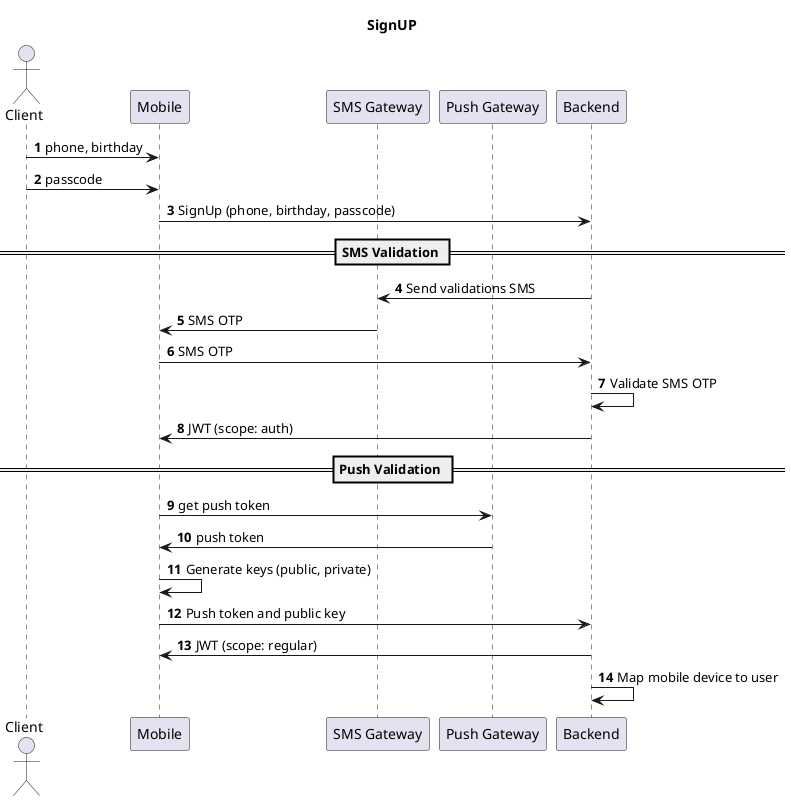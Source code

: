 @startuml
title: SignUP

actor Client as user
participant Mobile as Mob
participant "SMS Gateway" as sms
participant "Push Gateway" as push
participant Backend as Back

autonumber
user -> Mob: phone, birthday
user -> Mob: passcode
Mob -> Back: SignUp (phone, birthday, passcode)

== SMS Validation ==
Back -> sms: Send validations SMS
sms -> Mob: SMS OTP
Mob -> Back: SMS OTP
Back -> Back: Validate SMS OTP
Back -> Mob: JWT (scope: auth)

== Push Validation ==
Mob -> push: get push token
push -> Mob: push token
Mob -> Mob: Generate keys (public, private)
Mob -> Back: Push token and public key
Back -> Mob: JWT (scope: regular)
Back -> Back: Map mobile device to user
@enduml